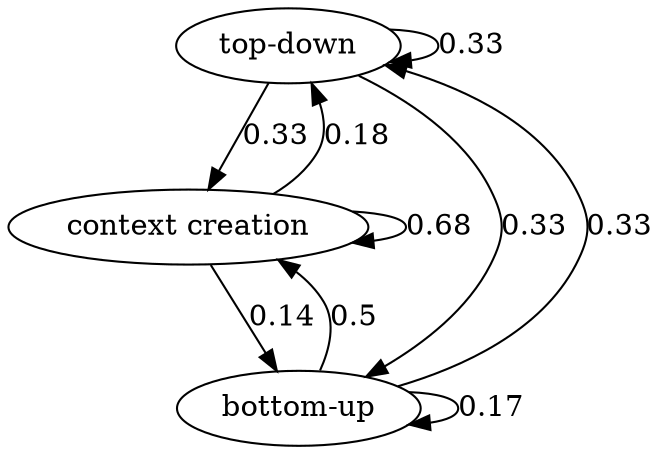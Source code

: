 digraph  {
"top-down";
"context creation";
"bottom-up";
"top-down" -> "top-down"  [weight="0.3333333333333333", label="0.33"];
"top-down" -> "context creation"  [weight="0.3333333333333333", label="0.33"];
"top-down" -> "bottom-up"  [weight="0.3333333333333333", label="0.33"];
"context creation" -> "top-down"  [weight="0.18181818181818182", label="0.18"];
"context creation" -> "context creation"  [weight="0.6818181818181818", label="0.68"];
"context creation" -> "bottom-up"  [weight="0.13636363636363635", label="0.14"];
"bottom-up" -> "top-down"  [weight="0.3333333333333333", label="0.33"];
"bottom-up" -> "context creation"  [weight="0.5", label="0.5"];
"bottom-up" -> "bottom-up"  [weight="0.16666666666666666", label="0.17"];
}
